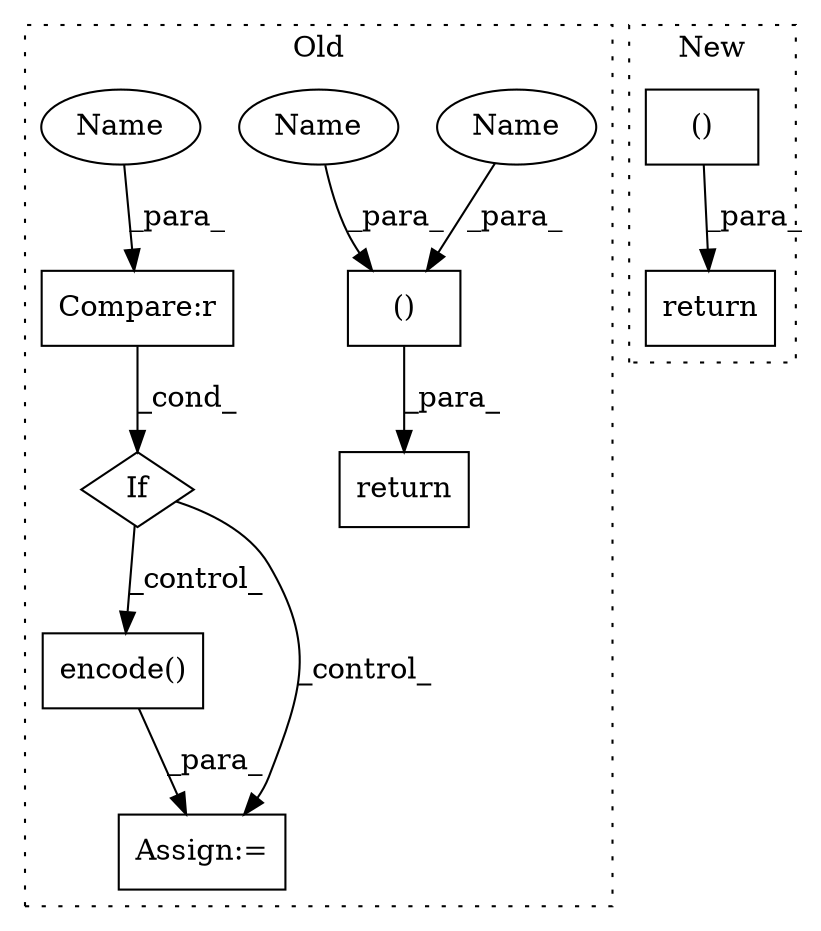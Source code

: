 digraph G {
subgraph cluster0 {
1 [label="encode()" a="75" s="41165,41203" l="27,1" shape="box"];
3 [label="Assign:=" a="68" s="41162" l="3" shape="box"];
4 [label="If" a="96" s="41112" l="3" shape="diamond"];
5 [label="Compare:r" a="40" s="41115" l="22" shape="box"];
7 [label="()" a="54" s="41608" l="26" shape="box"];
8 [label="return" a="93" s="41596" l="7" shape="box"];
9 [label="Name" a="87" s="41604" l="4" shape="ellipse"];
10 [label="Name" a="87" s="41610" l="4" shape="ellipse"];
11 [label="Name" a="87" s="41133" l="4" shape="ellipse"];
label = "Old";
style="dotted";
}
subgraph cluster1 {
2 [label="return" a="93" s="38484" l="7" shape="box"];
6 [label="()" a="54" s="38496" l="19" shape="box"];
label = "New";
style="dotted";
}
1 -> 3 [label="_para_"];
4 -> 3 [label="_control_"];
4 -> 1 [label="_control_"];
5 -> 4 [label="_cond_"];
6 -> 2 [label="_para_"];
7 -> 8 [label="_para_"];
9 -> 7 [label="_para_"];
10 -> 7 [label="_para_"];
11 -> 5 [label="_para_"];
}